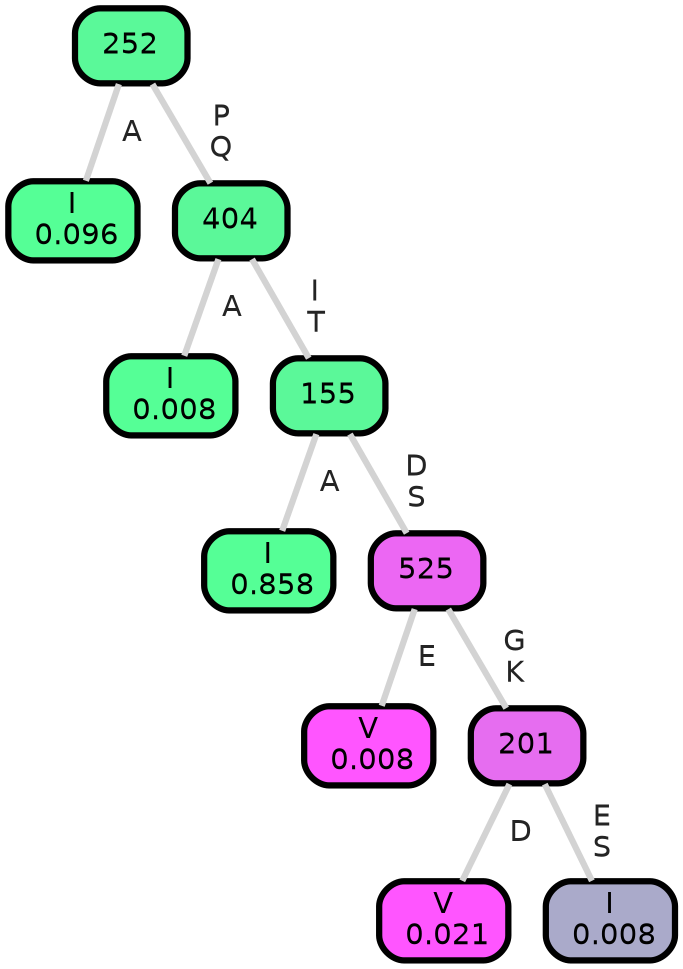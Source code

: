 graph Tree {
node [shape=box, style="filled, rounded",color="black",penwidth="3",fontcolor="black",                 fontname=helvetica] ;
graph [ranksep="0 equally", splines=straight,                 bgcolor=transparent, dpi=200] ;
edge [fontname=helvetica, fontweight=bold,fontcolor=grey14,color=lightgray] ;
0 [label="I
 0.096", fillcolor="#55ff96"] ;
1 [label="252", fillcolor="#5af999"] ;
2 [label="I
 0.008", fillcolor="#55ff96"] ;
3 [label="404", fillcolor="#5bf899"] ;
4 [label="I
 0.858", fillcolor="#55ff96"] ;
5 [label="155", fillcolor="#5bf899"] ;
6 [label="V
 0.008", fillcolor="#ff55ff"] ;
7 [label="525", fillcolor="#ec67f3"] ;
8 [label="V
 0.021", fillcolor="#ff55ff"] ;
9 [label="201", fillcolor="#e66df0"] ;
10 [label="I
 0.008", fillcolor="#aaaaca"] ;
1 -- 0 [label=" A",penwidth=3] ;
1 -- 3 [label=" P\n Q",penwidth=3] ;
3 -- 2 [label=" A",penwidth=3] ;
3 -- 5 [label=" I\n T",penwidth=3] ;
5 -- 4 [label=" A",penwidth=3] ;
5 -- 7 [label=" D\n S",penwidth=3] ;
7 -- 6 [label=" E",penwidth=3] ;
7 -- 9 [label=" G\n K",penwidth=3] ;
9 -- 8 [label=" D",penwidth=3] ;
9 -- 10 [label=" E\n S",penwidth=3] ;
{rank = same;}}

